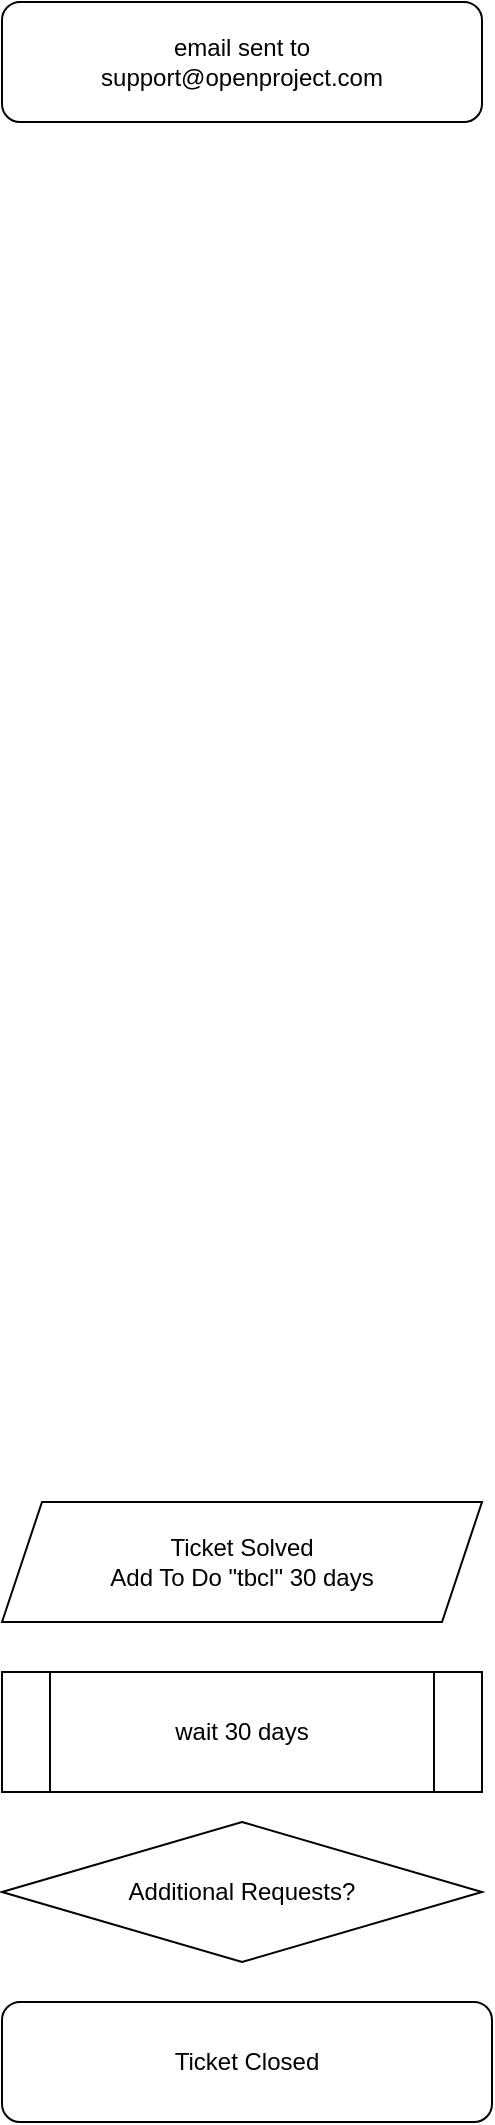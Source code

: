 <mxfile version="20.4.0" type="github">
  <diagram id="ZSB4mNi_vOmrNHzq7wvT" name="Page-1">
    <mxGraphModel dx="1422" dy="743" grid="1" gridSize="10" guides="1" tooltips="1" connect="1" arrows="1" fold="1" page="1" pageScale="1" pageWidth="850" pageHeight="1100" math="0" shadow="0">
      <root>
        <mxCell id="0" />
        <mxCell id="1" parent="0" />
        <mxCell id="aAncDE0UAkiCJDwwdwvq-1" value="&lt;div&gt;email sent to&lt;/div&gt;&lt;div&gt;support@openproject.com&lt;br&gt;&lt;/div&gt;" style="rounded=1;whiteSpace=wrap;html=1;" vertex="1" parent="1">
          <mxGeometry x="300" y="20" width="240" height="60" as="geometry" />
        </mxCell>
        <mxCell id="aAncDE0UAkiCJDwwdwvq-2" value="Ticket Closed" style="rounded=1;whiteSpace=wrap;html=1;" vertex="1" parent="1">
          <mxGeometry x="300" y="1020" width="245" height="60" as="geometry" />
        </mxCell>
        <mxCell id="aAncDE0UAkiCJDwwdwvq-4" value="&lt;div&gt;Ticket Solved&lt;/div&gt;&lt;div&gt;Add To Do &quot;tbcl&quot; 30 days&lt;br&gt;&lt;/div&gt;" style="shape=parallelogram;perimeter=parallelogramPerimeter;whiteSpace=wrap;html=1;fixedSize=1;" vertex="1" parent="1">
          <mxGeometry x="300" y="770" width="240" height="60" as="geometry" />
        </mxCell>
        <mxCell id="aAncDE0UAkiCJDwwdwvq-5" value="wait 30 days" style="shape=process;whiteSpace=wrap;html=1;backgroundOutline=1;" vertex="1" parent="1">
          <mxGeometry x="300" y="855" width="240" height="60" as="geometry" />
        </mxCell>
        <mxCell id="aAncDE0UAkiCJDwwdwvq-6" value="Additional Requests?" style="rhombus;whiteSpace=wrap;html=1;" vertex="1" parent="1">
          <mxGeometry x="300" y="930" width="240" height="70" as="geometry" />
        </mxCell>
      </root>
    </mxGraphModel>
  </diagram>
</mxfile>
